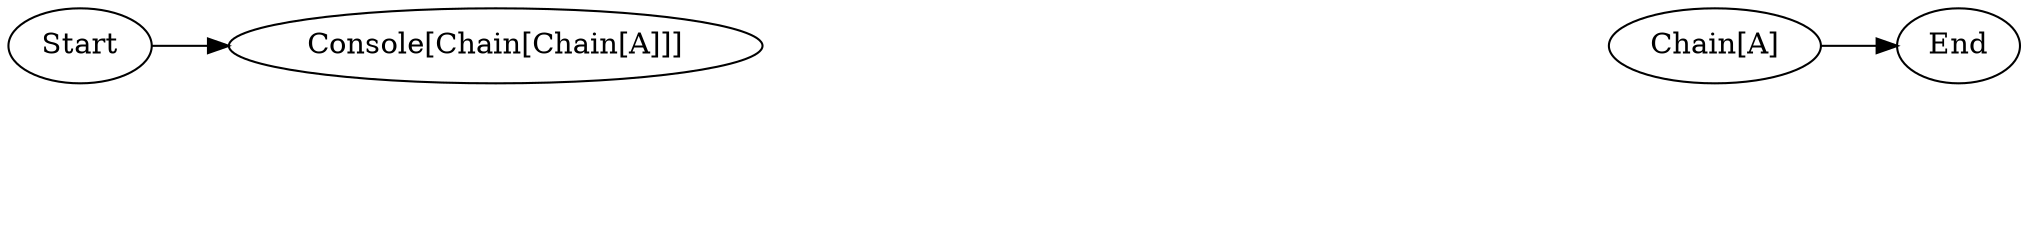 digraph {
    rankdir=LR
    Start[class="extremity"]
    End[class="extremity"]

    ConsoleChainChainA[label="Console[Chain[Chain[A]]]" class="start,disabled"]
    ChainA[label="Chain[A]" class="goal"]
    ChainChainA[label="Chain[Chain[A]]" style="invis"]
    ChainA2[label="Chain[A]" style="invis"]
    ConsoleChainA[label="Console[Chain[A]]" style="invis"]


    ChainChainA -> ChainA2[label="flatten" style="invis"]
    ConsoleChainChainA -> ConsoleChainA[label="_.map(_.flatten)" style="invis"]
    ConsoleChainA -> ChainA[label="Next" style="invis"]

    {
        rank=same
        ConsoleChainChainA -> ChainChainA[class="lift" dir="back" style="invis"]
    }

    {
        rank=same
        ConsoleChainA -> ChainA2[class="lift" dir="back" style="invis"]
    }


    Start -> ConsoleChainChainA[class="start,disabled"]
    ChainA -> End[class="goal"]
}
